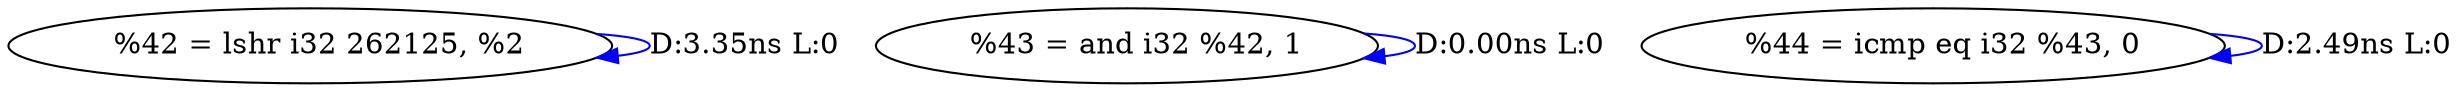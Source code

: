 digraph {
Node0x28f5ed0[label="  %42 = lshr i32 262125, %2"];
Node0x28f5ed0 -> Node0x28f5ed0[label="D:3.35ns L:0",color=blue];
Node0x28f5fb0[label="  %43 = and i32 %42, 1"];
Node0x28f5fb0 -> Node0x28f5fb0[label="D:0.00ns L:0",color=blue];
Node0x28f6090[label="  %44 = icmp eq i32 %43, 0"];
Node0x28f6090 -> Node0x28f6090[label="D:2.49ns L:0",color=blue];
}

